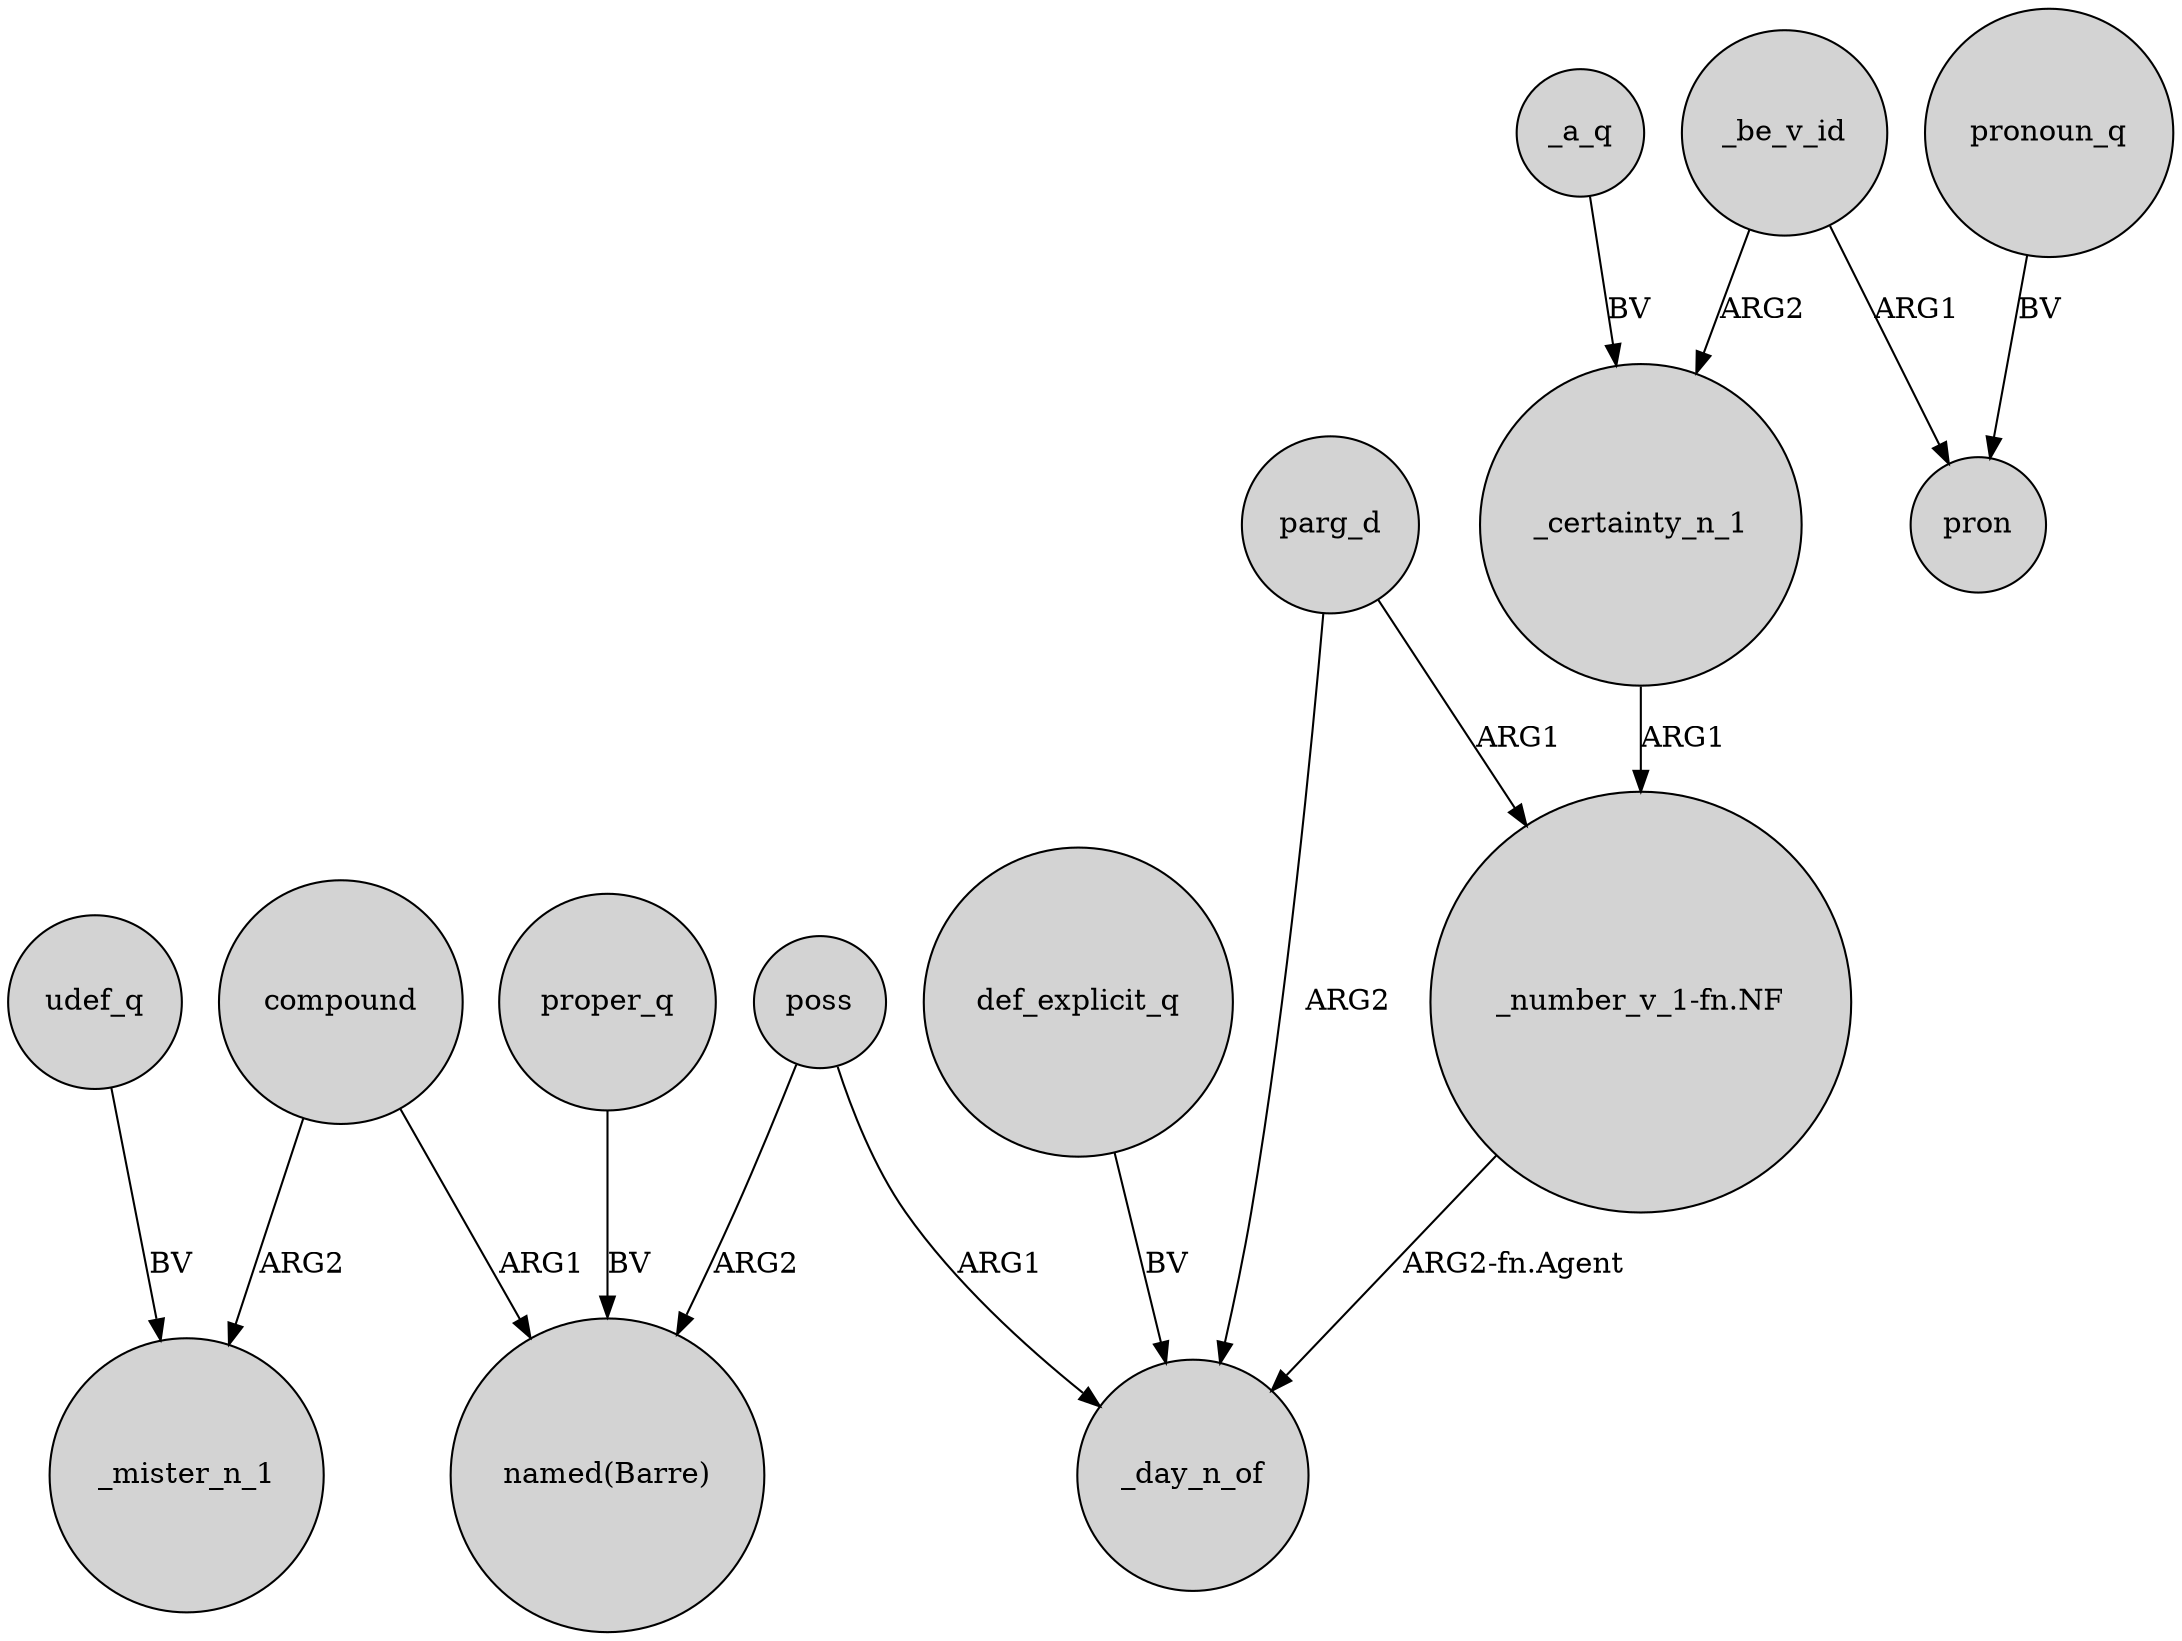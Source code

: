digraph {
	node [shape=circle style=filled]
	udef_q -> _mister_n_1 [label=BV]
	def_explicit_q -> _day_n_of [label=BV]
	poss -> "named(Barre)" [label=ARG2]
	_certainty_n_1 -> "_number_v_1-fn.NF" [label=ARG1]
	poss -> _day_n_of [label=ARG1]
	compound -> "named(Barre)" [label=ARG1]
	parg_d -> _day_n_of [label=ARG2]
	_a_q -> _certainty_n_1 [label=BV]
	_be_v_id -> pron [label=ARG1]
	proper_q -> "named(Barre)" [label=BV]
	parg_d -> "_number_v_1-fn.NF" [label=ARG1]
	_be_v_id -> _certainty_n_1 [label=ARG2]
	"_number_v_1-fn.NF" -> _day_n_of [label="ARG2-fn.Agent"]
	compound -> _mister_n_1 [label=ARG2]
	pronoun_q -> pron [label=BV]
}
